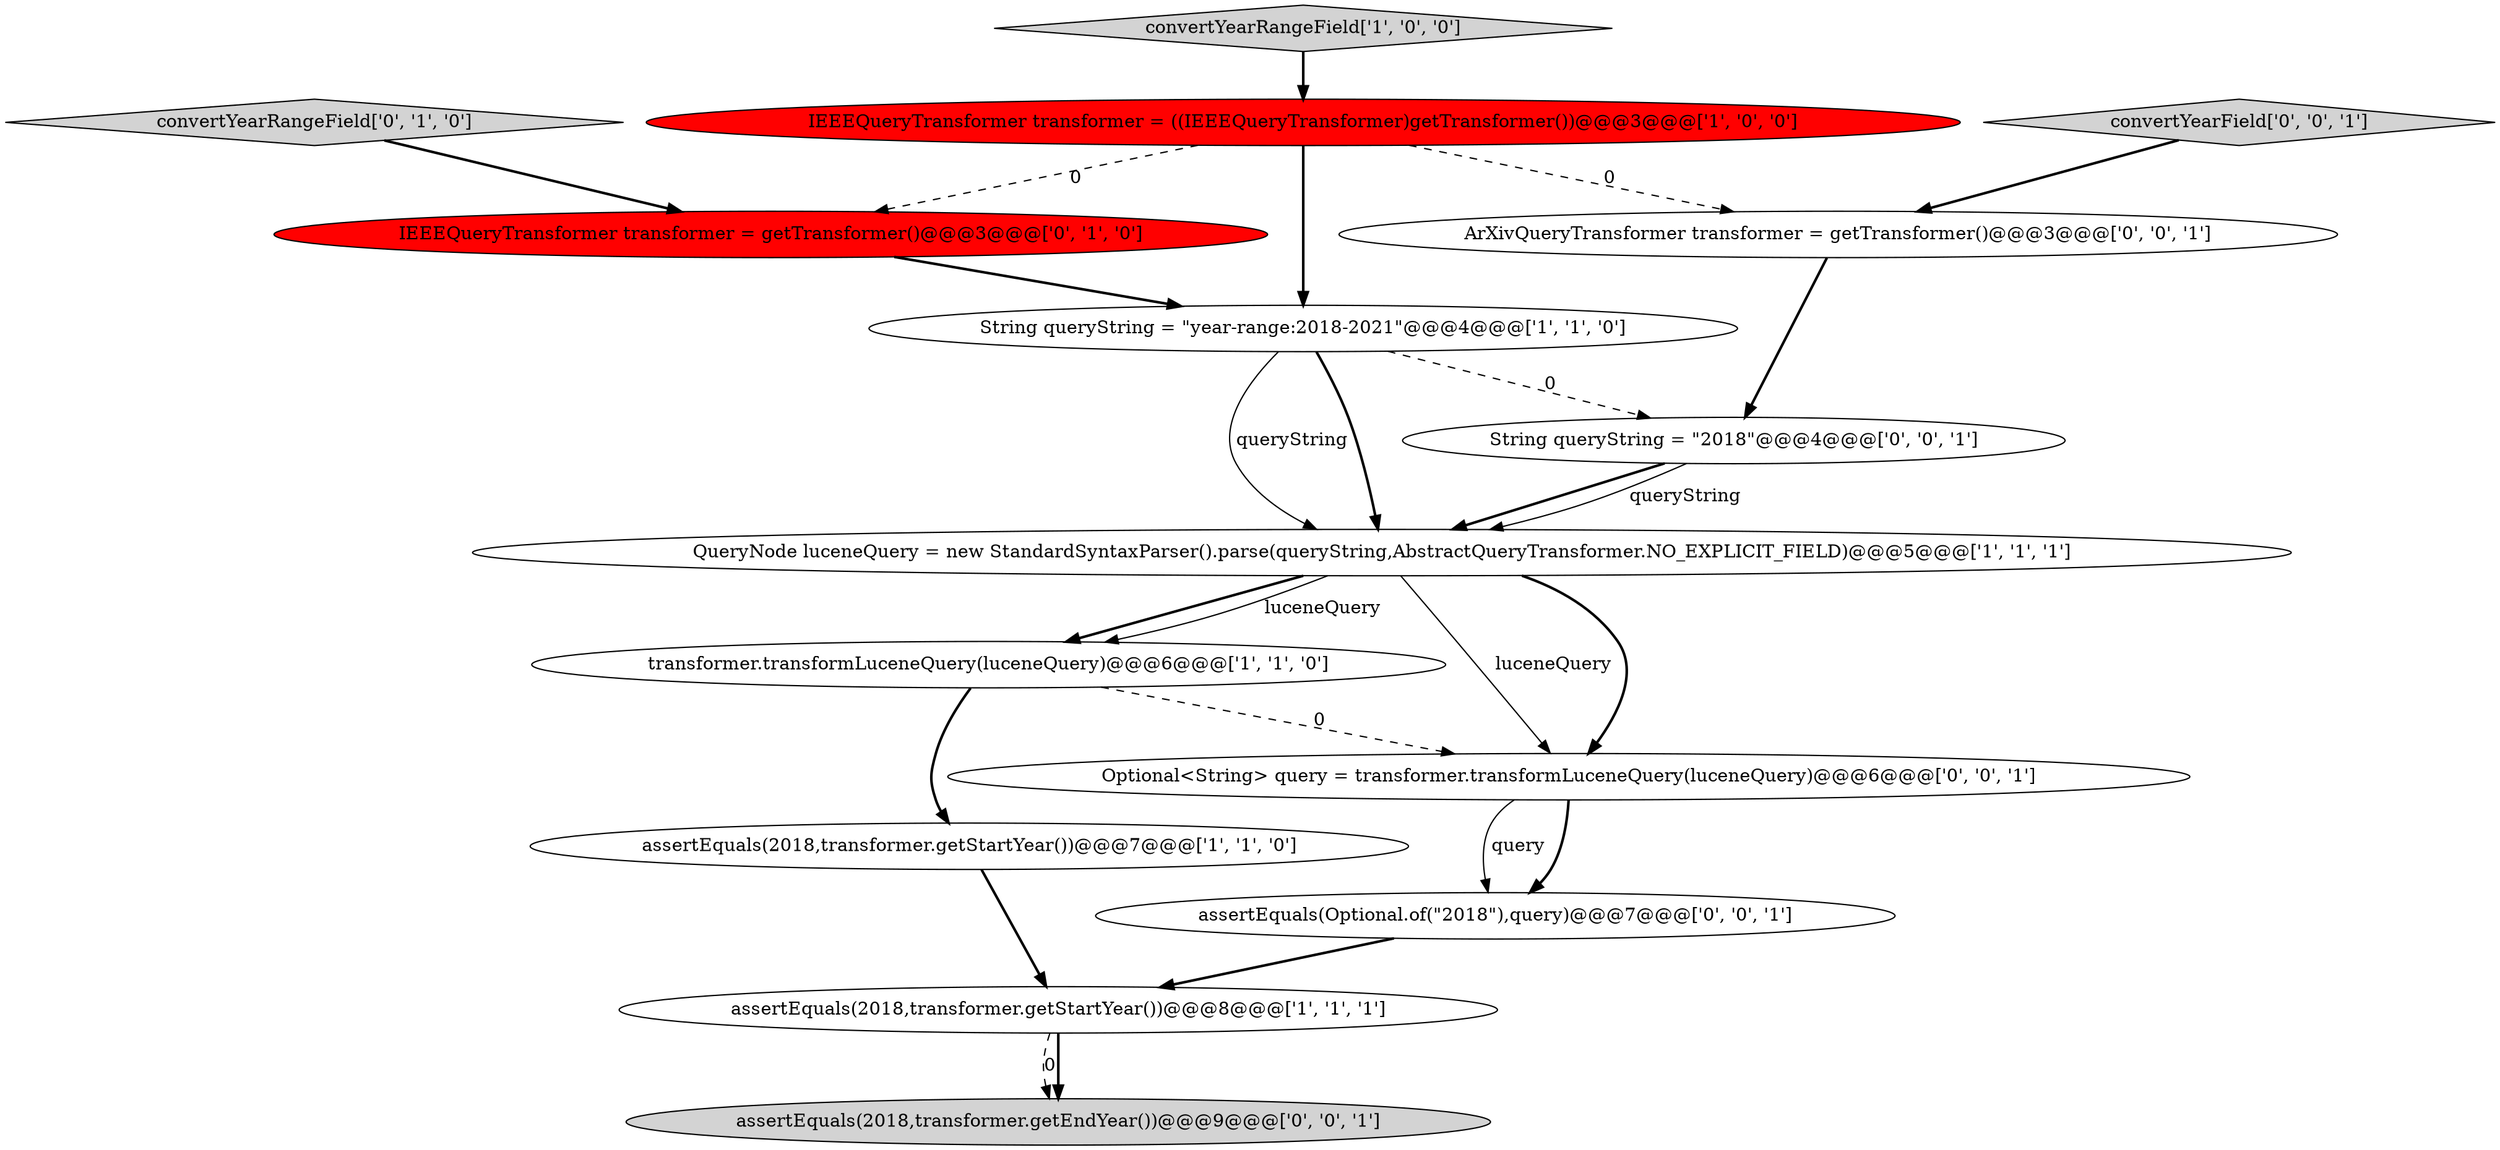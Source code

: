 digraph {
3 [style = filled, label = "transformer.transformLuceneQuery(luceneQuery)@@@6@@@['1', '1', '0']", fillcolor = white, shape = ellipse image = "AAA0AAABBB1BBB"];
6 [style = filled, label = "assertEquals(2018,transformer.getStartYear())@@@8@@@['1', '1', '1']", fillcolor = white, shape = ellipse image = "AAA0AAABBB1BBB"];
7 [style = filled, label = "convertYearRangeField['0', '1', '0']", fillcolor = lightgray, shape = diamond image = "AAA0AAABBB2BBB"];
8 [style = filled, label = "IEEEQueryTransformer transformer = getTransformer()@@@3@@@['0', '1', '0']", fillcolor = red, shape = ellipse image = "AAA1AAABBB2BBB"];
11 [style = filled, label = "String queryString = \"2018\"@@@4@@@['0', '0', '1']", fillcolor = white, shape = ellipse image = "AAA0AAABBB3BBB"];
1 [style = filled, label = "IEEEQueryTransformer transformer = ((IEEEQueryTransformer)getTransformer())@@@3@@@['1', '0', '0']", fillcolor = red, shape = ellipse image = "AAA1AAABBB1BBB"];
14 [style = filled, label = "assertEquals(2018,transformer.getEndYear())@@@9@@@['0', '0', '1']", fillcolor = lightgray, shape = ellipse image = "AAA0AAABBB3BBB"];
9 [style = filled, label = "convertYearField['0', '0', '1']", fillcolor = lightgray, shape = diamond image = "AAA0AAABBB3BBB"];
2 [style = filled, label = "QueryNode luceneQuery = new StandardSyntaxParser().parse(queryString,AbstractQueryTransformer.NO_EXPLICIT_FIELD)@@@5@@@['1', '1', '1']", fillcolor = white, shape = ellipse image = "AAA0AAABBB1BBB"];
10 [style = filled, label = "assertEquals(Optional.of(\"2018\"),query)@@@7@@@['0', '0', '1']", fillcolor = white, shape = ellipse image = "AAA0AAABBB3BBB"];
12 [style = filled, label = "ArXivQueryTransformer transformer = getTransformer()@@@3@@@['0', '0', '1']", fillcolor = white, shape = ellipse image = "AAA0AAABBB3BBB"];
13 [style = filled, label = "Optional<String> query = transformer.transformLuceneQuery(luceneQuery)@@@6@@@['0', '0', '1']", fillcolor = white, shape = ellipse image = "AAA0AAABBB3BBB"];
5 [style = filled, label = "String queryString = \"year-range:2018-2021\"@@@4@@@['1', '1', '0']", fillcolor = white, shape = ellipse image = "AAA0AAABBB1BBB"];
0 [style = filled, label = "convertYearRangeField['1', '0', '0']", fillcolor = lightgray, shape = diamond image = "AAA0AAABBB1BBB"];
4 [style = filled, label = "assertEquals(2018,transformer.getStartYear())@@@7@@@['1', '1', '0']", fillcolor = white, shape = ellipse image = "AAA0AAABBB1BBB"];
1->5 [style = bold, label=""];
13->10 [style = bold, label=""];
2->13 [style = solid, label="luceneQuery"];
4->6 [style = bold, label=""];
2->3 [style = bold, label=""];
12->11 [style = bold, label=""];
5->2 [style = solid, label="queryString"];
6->14 [style = dashed, label="0"];
7->8 [style = bold, label=""];
3->13 [style = dashed, label="0"];
3->4 [style = bold, label=""];
10->6 [style = bold, label=""];
11->2 [style = bold, label=""];
2->13 [style = bold, label=""];
6->14 [style = bold, label=""];
1->12 [style = dashed, label="0"];
5->2 [style = bold, label=""];
11->2 [style = solid, label="queryString"];
8->5 [style = bold, label=""];
5->11 [style = dashed, label="0"];
2->3 [style = solid, label="luceneQuery"];
0->1 [style = bold, label=""];
1->8 [style = dashed, label="0"];
9->12 [style = bold, label=""];
13->10 [style = solid, label="query"];
}
